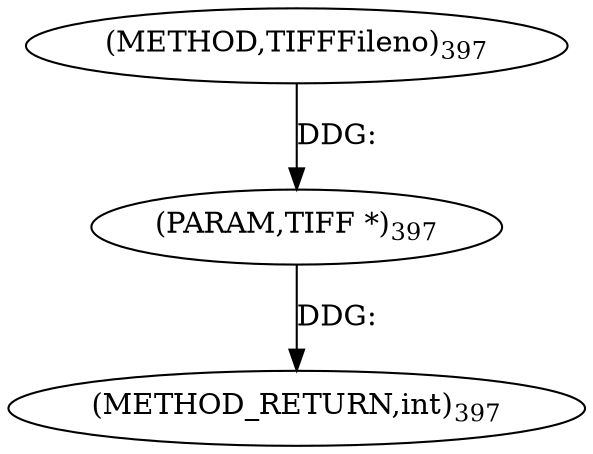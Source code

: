 digraph "TIFFFileno" {  
"8648" [label = <(METHOD,TIFFFileno)<SUB>397</SUB>> ]
"8650" [label = <(METHOD_RETURN,int)<SUB>397</SUB>> ]
"8649" [label = <(PARAM,TIFF *)<SUB>397</SUB>> ]
  "8649" -> "8650"  [ label = "DDG: "] 
  "8648" -> "8649"  [ label = "DDG: "] 
}
